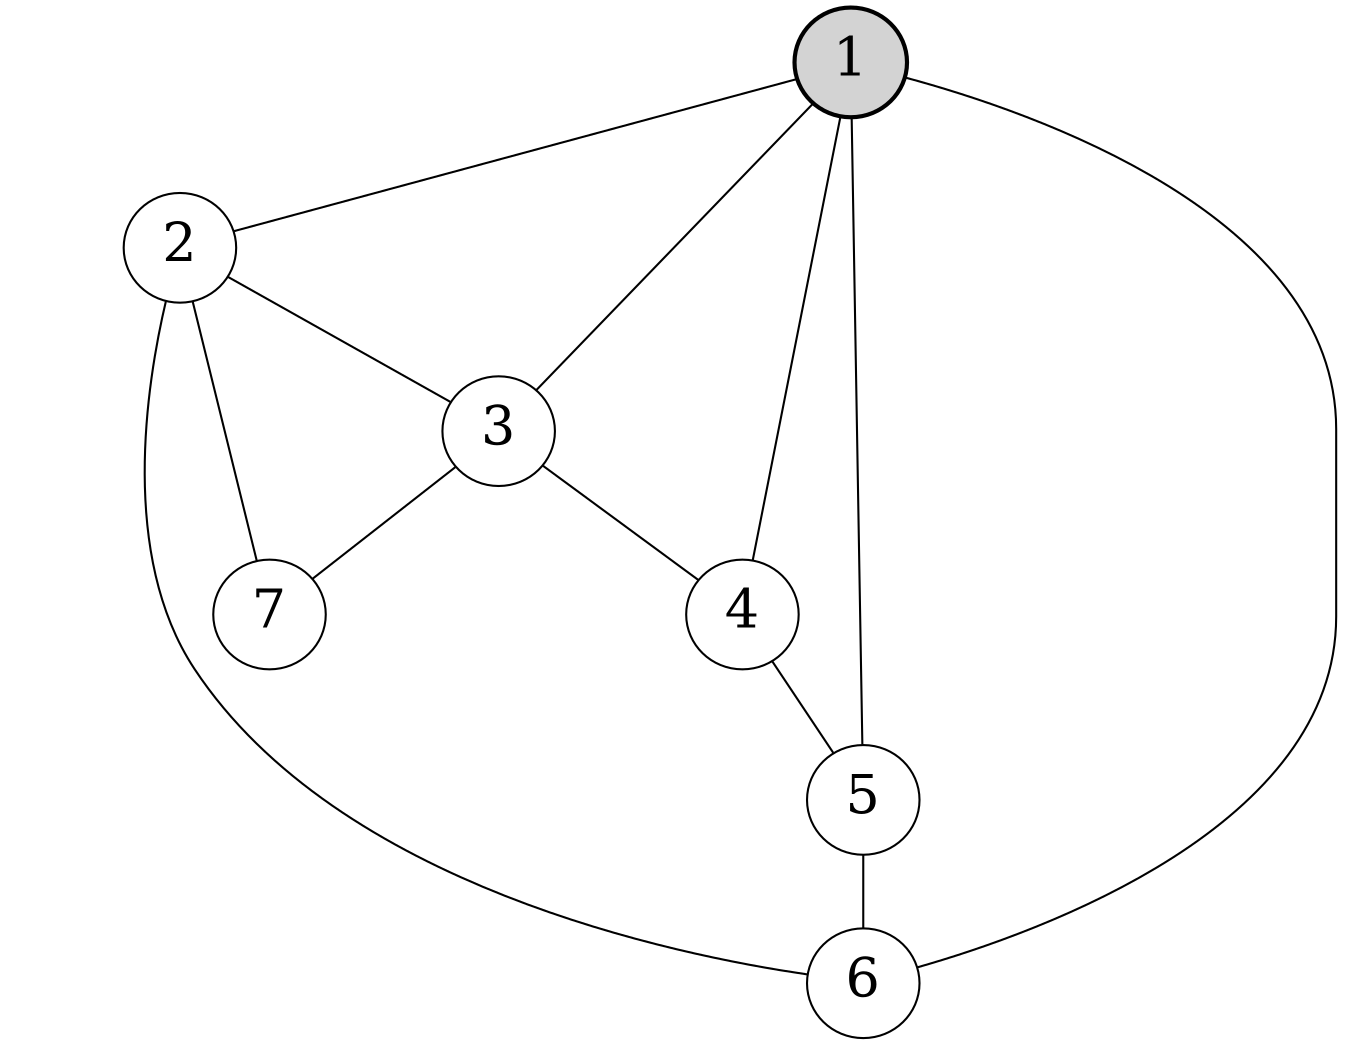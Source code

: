 graph {
  ratio = 1;
  node [fontsize=26];

  1 [style="bold,filled", fillcolor=lightgrey];

  1 -- 2;
  1 -- 3;
  1 -- 4;
  1 -- 5;
  1 -- 6;
  2 -- 3;
  3 -- 4;
  4 -- 5;
  5 -- 6;
  6 -- 2;
  2 -- 7;
  3 -- 7;
}
